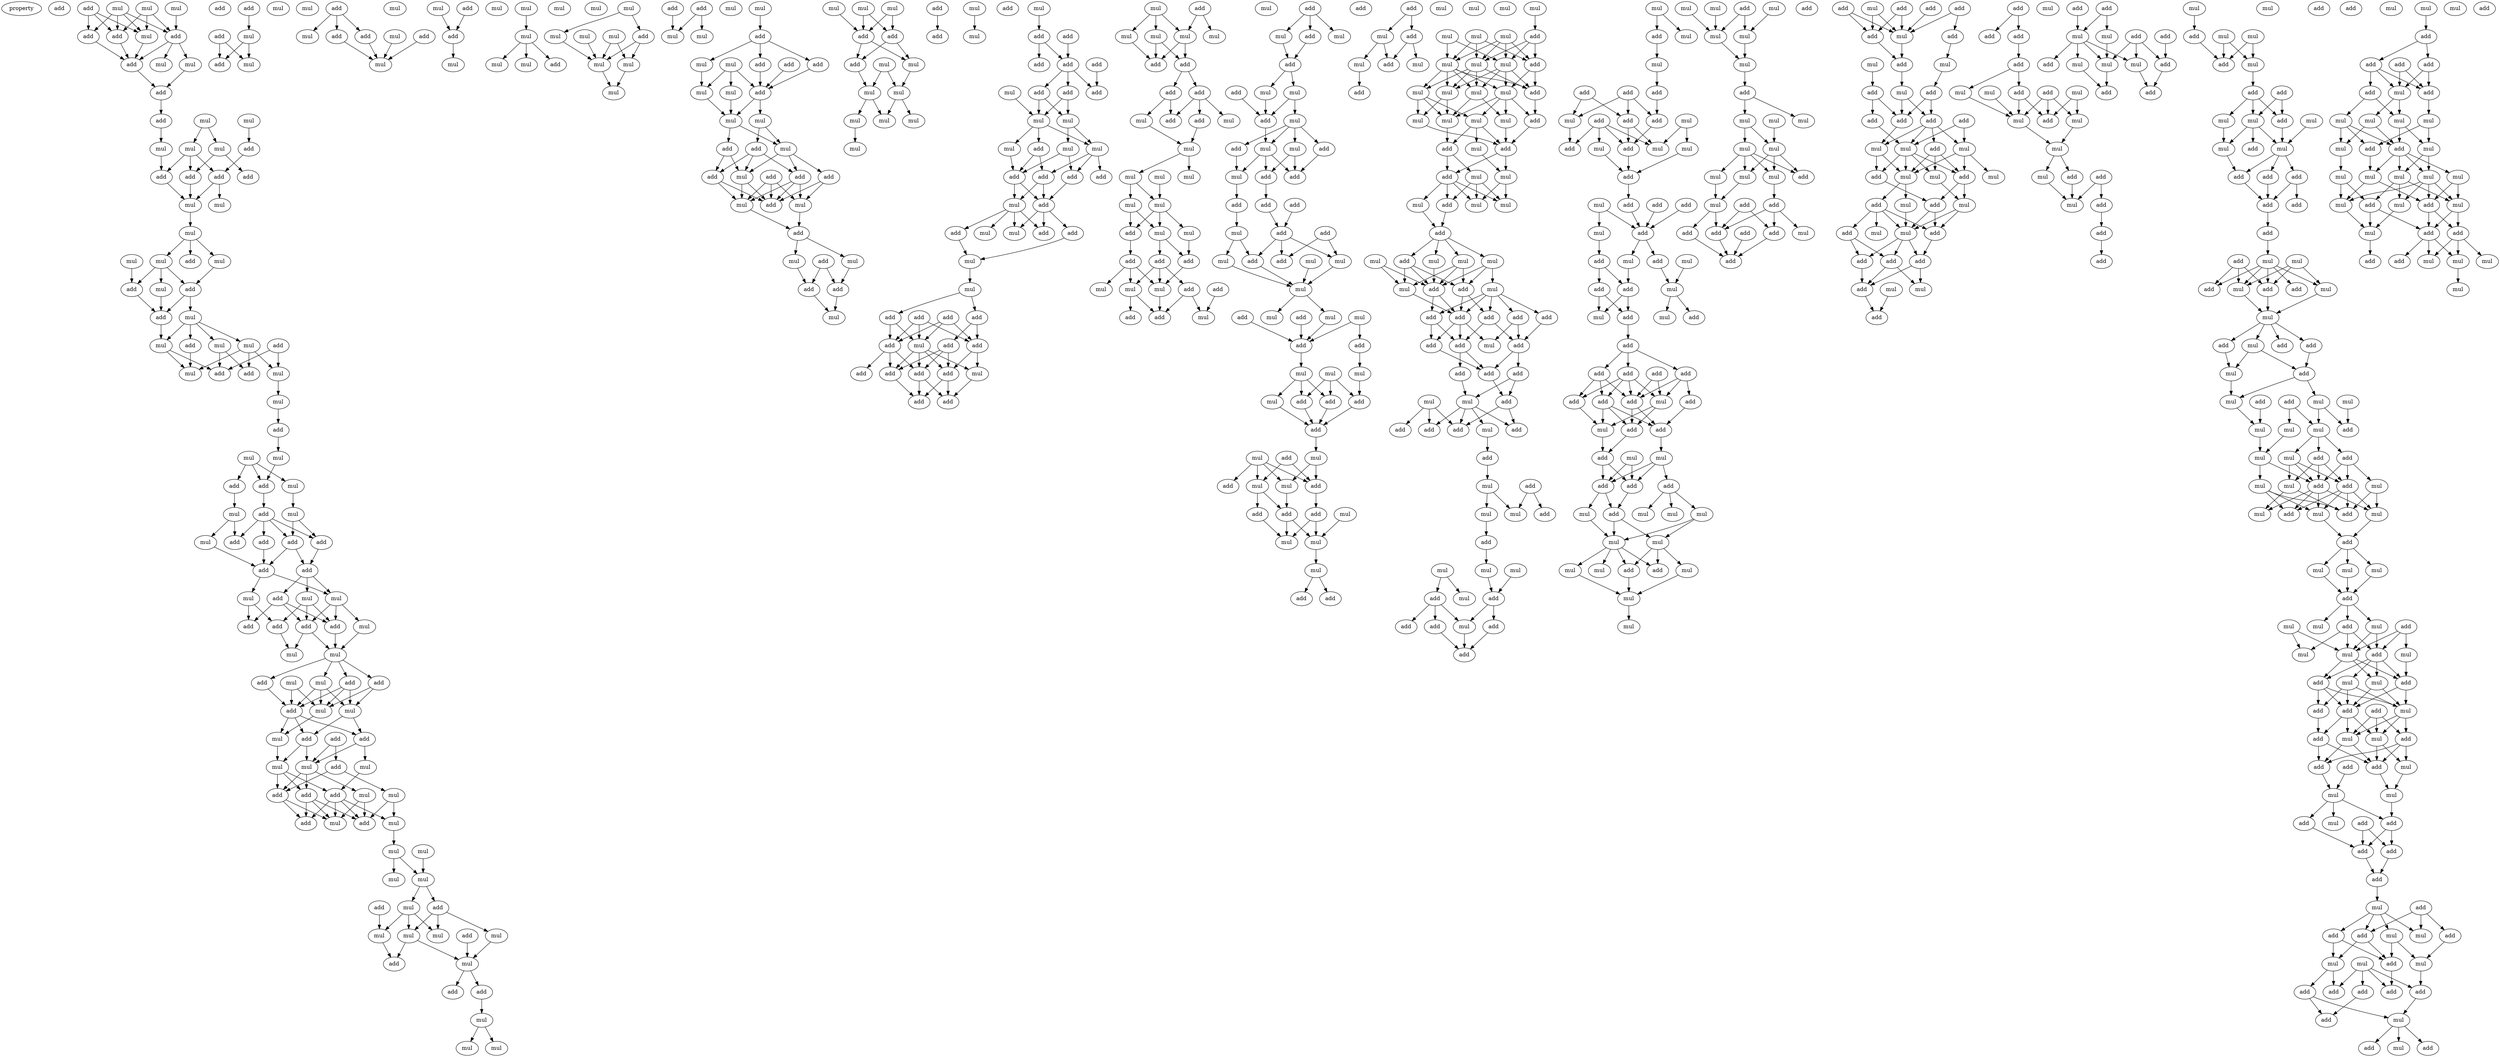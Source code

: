 digraph {
    node [fontcolor=black]
    property [mul=2,lf=1.7]
    0 [ label = add ];
    1 [ label = mul ];
    2 [ label = mul ];
    3 [ label = mul ];
    4 [ label = add ];
    5 [ label = add ];
    6 [ label = add ];
    7 [ label = add ];
    8 [ label = mul ];
    9 [ label = mul ];
    10 [ label = add ];
    11 [ label = mul ];
    12 [ label = add ];
    13 [ label = mul ];
    14 [ label = add ];
    15 [ label = mul ];
    16 [ label = add ];
    17 [ label = mul ];
    18 [ label = add ];
    19 [ label = mul ];
    20 [ label = mul ];
    21 [ label = add ];
    22 [ label = add ];
    23 [ label = add ];
    24 [ label = add ];
    25 [ label = mul ];
    26 [ label = mul ];
    27 [ label = mul ];
    28 [ label = add ];
    29 [ label = mul ];
    30 [ label = mul ];
    31 [ label = mul ];
    32 [ label = add ];
    33 [ label = add ];
    34 [ label = mul ];
    35 [ label = add ];
    36 [ label = mul ];
    37 [ label = mul ];
    38 [ label = mul ];
    39 [ label = add ];
    40 [ label = mul ];
    41 [ label = add ];
    42 [ label = add ];
    43 [ label = add ];
    44 [ label = mul ];
    45 [ label = mul ];
    46 [ label = mul ];
    47 [ label = add ];
    48 [ label = mul ];
    49 [ label = mul ];
    50 [ label = add ];
    51 [ label = mul ];
    52 [ label = add ];
    53 [ label = mul ];
    54 [ label = add ];
    55 [ label = mul ];
    56 [ label = add ];
    57 [ label = add ];
    58 [ label = add ];
    59 [ label = add ];
    60 [ label = mul ];
    61 [ label = add ];
    62 [ label = add ];
    63 [ label = mul ];
    64 [ label = mul ];
    65 [ label = mul ];
    66 [ label = add ];
    67 [ label = add ];
    68 [ label = mul ];
    69 [ label = add ];
    70 [ label = add ];
    71 [ label = add ];
    72 [ label = mul ];
    73 [ label = mul ];
    74 [ label = mul ];
    75 [ label = add ];
    76 [ label = add ];
    77 [ label = mul ];
    78 [ label = add ];
    79 [ label = mul ];
    80 [ label = mul ];
    81 [ label = add ];
    82 [ label = add ];
    83 [ label = add ];
    84 [ label = add ];
    85 [ label = mul ];
    86 [ label = mul ];
    87 [ label = mul ];
    88 [ label = add ];
    89 [ label = mul ];
    90 [ label = mul ];
    91 [ label = add ];
    92 [ label = mul ];
    93 [ label = add ];
    94 [ label = add ];
    95 [ label = add ];
    96 [ label = mul ];
    97 [ label = mul ];
    98 [ label = add ];
    99 [ label = mul ];
    100 [ label = mul ];
    101 [ label = mul ];
    102 [ label = mul ];
    103 [ label = add ];
    104 [ label = add ];
    105 [ label = mul ];
    106 [ label = mul ];
    107 [ label = mul ];
    108 [ label = mul ];
    109 [ label = add ];
    110 [ label = mul ];
    111 [ label = add ];
    112 [ label = mul ];
    113 [ label = add ];
    114 [ label = add ];
    115 [ label = mul ];
    116 [ label = add ];
    117 [ label = mul ];
    118 [ label = mul ];
    119 [ label = mul ];
    120 [ label = mul ];
    121 [ label = add ];
    122 [ label = mul ];
    123 [ label = add ];
    124 [ label = mul ];
    125 [ label = add ];
    126 [ label = mul ];
    127 [ label = mul ];
    128 [ label = add ];
    129 [ label = add ];
    130 [ label = add ];
    131 [ label = mul ];
    132 [ label = mul ];
    133 [ label = mul ];
    134 [ label = add ];
    135 [ label = mul ];
    136 [ label = add ];
    137 [ label = mul ];
    138 [ label = mul ];
    139 [ label = mul ];
    140 [ label = mul ];
    141 [ label = mul ];
    142 [ label = add ];
    143 [ label = mul ];
    144 [ label = mul ];
    145 [ label = mul ];
    146 [ label = mul ];
    147 [ label = mul ];
    148 [ label = mul ];
    149 [ label = add ];
    150 [ label = mul ];
    151 [ label = mul ];
    152 [ label = add ];
    153 [ label = mul ];
    154 [ label = add ];
    155 [ label = mul ];
    156 [ label = mul ];
    157 [ label = mul ];
    158 [ label = mul ];
    159 [ label = add ];
    160 [ label = add ];
    161 [ label = mul ];
    162 [ label = add ];
    163 [ label = mul ];
    164 [ label = add ];
    165 [ label = mul ];
    166 [ label = add ];
    167 [ label = mul ];
    168 [ label = mul ];
    169 [ label = mul ];
    170 [ label = add ];
    171 [ label = add ];
    172 [ label = mul ];
    173 [ label = add ];
    174 [ label = add ];
    175 [ label = add ];
    176 [ label = mul ];
    177 [ label = add ];
    178 [ label = add ];
    179 [ label = mul ];
    180 [ label = mul ];
    181 [ label = add ];
    182 [ label = mul ];
    183 [ label = mul ];
    184 [ label = add ];
    185 [ label = add ];
    186 [ label = add ];
    187 [ label = mul ];
    188 [ label = mul ];
    189 [ label = mul ];
    190 [ label = mul ];
    191 [ label = add ];
    192 [ label = add ];
    193 [ label = mul ];
    194 [ label = add ];
    195 [ label = mul ];
    196 [ label = mul ];
    197 [ label = mul ];
    198 [ label = mul ];
    199 [ label = mul ];
    200 [ label = mul ];
    201 [ label = add ];
    202 [ label = mul ];
    203 [ label = add ];
    204 [ label = mul ];
    205 [ label = add ];
    206 [ label = mul ];
    207 [ label = mul ];
    208 [ label = add ];
    209 [ label = add ];
    210 [ label = add ];
    211 [ label = add ];
    212 [ label = add ];
    213 [ label = mul ];
    214 [ label = add ];
    215 [ label = add ];
    216 [ label = add ];
    217 [ label = mul ];
    218 [ label = mul ];
    219 [ label = add ];
    220 [ label = mul ];
    221 [ label = mul ];
    222 [ label = mul ];
    223 [ label = add ];
    224 [ label = add ];
    225 [ label = add ];
    226 [ label = add ];
    227 [ label = mul ];
    228 [ label = add ];
    229 [ label = add ];
    230 [ label = mul ];
    231 [ label = mul ];
    232 [ label = add ];
    233 [ label = add ];
    234 [ label = mul ];
    235 [ label = mul ];
    236 [ label = add ];
    237 [ label = add ];
    238 [ label = add ];
    239 [ label = add ];
    240 [ label = add ];
    241 [ label = add ];
    242 [ label = mul ];
    243 [ label = add ];
    244 [ label = add ];
    245 [ label = add ];
    246 [ label = add ];
    247 [ label = add ];
    248 [ label = mul ];
    249 [ label = add ];
    250 [ label = add ];
    251 [ label = mul ];
    252 [ label = add ];
    253 [ label = mul ];
    254 [ label = mul ];
    255 [ label = mul ];
    256 [ label = mul ];
    257 [ label = add ];
    258 [ label = add ];
    259 [ label = add ];
    260 [ label = add ];
    261 [ label = mul ];
    262 [ label = add ];
    263 [ label = add ];
    264 [ label = mul ];
    265 [ label = mul ];
    266 [ label = mul ];
    267 [ label = mul ];
    268 [ label = mul ];
    269 [ label = mul ];
    270 [ label = mul ];
    271 [ label = mul ];
    272 [ label = mul ];
    273 [ label = add ];
    274 [ label = mul ];
    275 [ label = add ];
    276 [ label = add ];
    277 [ label = add ];
    278 [ label = mul ];
    279 [ label = add ];
    280 [ label = mul ];
    281 [ label = mul ];
    282 [ label = add ];
    283 [ label = add ];
    284 [ label = mul ];
    285 [ label = add ];
    286 [ label = add ];
    287 [ label = mul ];
    288 [ label = mul ];
    289 [ label = add ];
    290 [ label = add ];
    291 [ label = mul ];
    292 [ label = add ];
    293 [ label = mul ];
    294 [ label = mul ];
    295 [ label = add ];
    296 [ label = add ];
    297 [ label = mul ];
    298 [ label = mul ];
    299 [ label = add ];
    300 [ label = add ];
    301 [ label = add ];
    302 [ label = mul ];
    303 [ label = add ];
    304 [ label = add ];
    305 [ label = add ];
    306 [ label = mul ];
    307 [ label = add ];
    308 [ label = add ];
    309 [ label = mul ];
    310 [ label = mul ];
    311 [ label = add ];
    312 [ label = mul ];
    313 [ label = add ];
    314 [ label = mul ];
    315 [ label = add ];
    316 [ label = mul ];
    317 [ label = mul ];
    318 [ label = mul ];
    319 [ label = add ];
    320 [ label = add ];
    321 [ label = add ];
    322 [ label = mul ];
    323 [ label = add ];
    324 [ label = mul ];
    325 [ label = mul ];
    326 [ label = mul ];
    327 [ label = add ];
    328 [ label = add ];
    329 [ label = add ];
    330 [ label = add ];
    331 [ label = mul ];
    332 [ label = mul ];
    333 [ label = add ];
    334 [ label = mul ];
    335 [ label = add ];
    336 [ label = add ];
    337 [ label = mul ];
    338 [ label = add ];
    339 [ label = add ];
    340 [ label = add ];
    341 [ label = mul ];
    342 [ label = mul ];
    343 [ label = mul ];
    344 [ label = mul ];
    345 [ label = add ];
    346 [ label = add ];
    347 [ label = add ];
    348 [ label = mul ];
    349 [ label = add ];
    350 [ label = mul ];
    351 [ label = mul ];
    352 [ label = add ];
    353 [ label = mul ];
    354 [ label = mul ];
    355 [ label = mul ];
    356 [ label = add ];
    357 [ label = mul ];
    358 [ label = mul ];
    359 [ label = add ];
    360 [ label = mul ];
    361 [ label = mul ];
    362 [ label = mul ];
    363 [ label = mul ];
    364 [ label = mul ];
    365 [ label = add ];
    366 [ label = add ];
    367 [ label = mul ];
    368 [ label = mul ];
    369 [ label = mul ];
    370 [ label = mul ];
    371 [ label = mul ];
    372 [ label = mul ];
    373 [ label = add ];
    374 [ label = mul ];
    375 [ label = mul ];
    376 [ label = add ];
    377 [ label = add ];
    378 [ label = mul ];
    379 [ label = add ];
    380 [ label = mul ];
    381 [ label = mul ];
    382 [ label = add ];
    383 [ label = mul ];
    384 [ label = mul ];
    385 [ label = mul ];
    386 [ label = add ];
    387 [ label = mul ];
    388 [ label = mul ];
    389 [ label = mul ];
    390 [ label = mul ];
    391 [ label = add ];
    392 [ label = mul ];
    393 [ label = add ];
    394 [ label = mul ];
    395 [ label = add ];
    396 [ label = add ];
    397 [ label = add ];
    398 [ label = add ];
    399 [ label = add ];
    400 [ label = add ];
    401 [ label = mul ];
    402 [ label = add ];
    403 [ label = add ];
    404 [ label = add ];
    405 [ label = add ];
    406 [ label = add ];
    407 [ label = add ];
    408 [ label = mul ];
    409 [ label = add ];
    410 [ label = mul ];
    411 [ label = add ];
    412 [ label = mul ];
    413 [ label = add ];
    414 [ label = add ];
    415 [ label = add ];
    416 [ label = add ];
    417 [ label = add ];
    418 [ label = mul ];
    419 [ label = add ];
    420 [ label = mul ];
    421 [ label = mul ];
    422 [ label = add ];
    423 [ label = mul ];
    424 [ label = mul ];
    425 [ label = mul ];
    426 [ label = add ];
    427 [ label = mul ];
    428 [ label = add ];
    429 [ label = add ];
    430 [ label = mul ];
    431 [ label = add ];
    432 [ label = add ];
    433 [ label = add ];
    434 [ label = mul ];
    435 [ label = add ];
    436 [ label = mul ];
    437 [ label = mul ];
    438 [ label = add ];
    439 [ label = add ];
    440 [ label = add ];
    441 [ label = add ];
    442 [ label = add ];
    443 [ label = add ];
    444 [ label = mul ];
    445 [ label = mul ];
    446 [ label = add ];
    447 [ label = mul ];
    448 [ label = mul ];
    449 [ label = add ];
    450 [ label = mul ];
    451 [ label = add ];
    452 [ label = add ];
    453 [ label = add ];
    454 [ label = mul ];
    455 [ label = add ];
    456 [ label = add ];
    457 [ label = mul ];
    458 [ label = add ];
    459 [ label = mul ];
    460 [ label = add ];
    461 [ label = mul ];
    462 [ label = add ];
    463 [ label = add ];
    464 [ label = mul ];
    465 [ label = mul ];
    466 [ label = add ];
    467 [ label = mul ];
    468 [ label = add ];
    469 [ label = add ];
    470 [ label = add ];
    471 [ label = add ];
    472 [ label = add ];
    473 [ label = add ];
    474 [ label = mul ];
    475 [ label = add ];
    476 [ label = add ];
    477 [ label = add ];
    478 [ label = add ];
    479 [ label = mul ];
    480 [ label = add ];
    481 [ label = add ];
    482 [ label = mul ];
    483 [ label = mul ];
    484 [ label = add ];
    485 [ label = add ];
    486 [ label = add ];
    487 [ label = add ];
    488 [ label = mul ];
    489 [ label = add ];
    490 [ label = mul ];
    491 [ label = mul ];
    492 [ label = mul ];
    493 [ label = mul ];
    494 [ label = mul ];
    495 [ label = add ];
    496 [ label = mul ];
    497 [ label = add ];
    498 [ label = mul ];
    499 [ label = mul ];
    500 [ label = mul ];
    501 [ label = mul ];
    502 [ label = mul ];
    503 [ label = add ];
    504 [ label = mul ];
    505 [ label = mul ];
    506 [ label = mul ];
    507 [ label = mul ];
    508 [ label = add ];
    509 [ label = mul ];
    510 [ label = add ];
    511 [ label = mul ];
    512 [ label = mul ];
    513 [ label = mul ];
    514 [ label = mul ];
    515 [ label = mul ];
    516 [ label = add ];
    517 [ label = mul ];
    518 [ label = mul ];
    519 [ label = mul ];
    520 [ label = add ];
    521 [ label = add ];
    522 [ label = mul ];
    523 [ label = mul ];
    524 [ label = add ];
    525 [ label = add ];
    526 [ label = add ];
    527 [ label = add ];
    528 [ label = add ];
    529 [ label = mul ];
    530 [ label = add ];
    531 [ label = add ];
    532 [ label = add ];
    533 [ label = add ];
    534 [ label = add ];
    535 [ label = mul ];
    536 [ label = add ];
    537 [ label = mul ];
    538 [ label = mul ];
    539 [ label = add ];
    540 [ label = mul ];
    541 [ label = add ];
    542 [ label = add ];
    543 [ label = add ];
    544 [ label = add ];
    545 [ label = add ];
    546 [ label = add ];
    547 [ label = mul ];
    548 [ label = add ];
    549 [ label = mul ];
    550 [ label = mul ];
    551 [ label = mul ];
    552 [ label = mul ];
    553 [ label = add ];
    554 [ label = add ];
    555 [ label = mul ];
    556 [ label = add ];
    557 [ label = mul ];
    558 [ label = add ];
    559 [ label = mul ];
    560 [ label = add ];
    561 [ label = mul ];
    562 [ label = add ];
    563 [ label = mul ];
    564 [ label = add ];
    565 [ label = add ];
    566 [ label = add ];
    567 [ label = mul ];
    568 [ label = mul ];
    569 [ label = add ];
    570 [ label = add ];
    571 [ label = add ];
    572 [ label = add ];
    573 [ label = add ];
    574 [ label = mul ];
    575 [ label = add ];
    576 [ label = add ];
    577 [ label = mul ];
    578 [ label = add ];
    579 [ label = mul ];
    580 [ label = mul ];
    581 [ label = add ];
    582 [ label = mul ];
    583 [ label = mul ];
    584 [ label = mul ];
    585 [ label = mul ];
    586 [ label = add ];
    587 [ label = add ];
    588 [ label = add ];
    589 [ label = mul ];
    590 [ label = add ];
    591 [ label = add ];
    592 [ label = add ];
    593 [ label = add ];
    594 [ label = mul ];
    595 [ label = mul ];
    596 [ label = add ];
    597 [ label = add ];
    598 [ label = add ];
    599 [ label = mul ];
    600 [ label = add ];
    601 [ label = mul ];
    602 [ label = mul ];
    603 [ label = add ];
    604 [ label = add ];
    605 [ label = mul ];
    606 [ label = mul ];
    607 [ label = add ];
    608 [ label = mul ];
    609 [ label = add ];
    610 [ label = mul ];
    611 [ label = mul ];
    612 [ label = add ];
    613 [ label = add ];
    614 [ label = mul ];
    615 [ label = mul ];
    616 [ label = add ];
    617 [ label = mul ];
    618 [ label = mul ];
    619 [ label = add ];
    620 [ label = mul ];
    621 [ label = add ];
    622 [ label = add ];
    623 [ label = add ];
    624 [ label = add ];
    625 [ label = add ];
    626 [ label = add ];
    627 [ label = mul ];
    628 [ label = mul ];
    629 [ label = add ];
    630 [ label = add ];
    631 [ label = add ];
    632 [ label = mul ];
    633 [ label = mul ];
    634 [ label = add ];
    635 [ label = mul ];
    636 [ label = add ];
    637 [ label = add ];
    638 [ label = add ];
    639 [ label = add ];
    640 [ label = mul ];
    641 [ label = add ];
    642 [ label = mul ];
    643 [ label = add ];
    644 [ label = mul ];
    645 [ label = mul ];
    646 [ label = add ];
    647 [ label = mul ];
    648 [ label = mul ];
    649 [ label = mul ];
    650 [ label = add ];
    651 [ label = mul ];
    652 [ label = add ];
    653 [ label = mul ];
    654 [ label = mul ];
    655 [ label = add ];
    656 [ label = add ];
    657 [ label = mul ];
    658 [ label = mul ];
    659 [ label = mul ];
    660 [ label = add ];
    661 [ label = add ];
    662 [ label = add ];
    663 [ label = mul ];
    664 [ label = mul ];
    665 [ label = mul ];
    666 [ label = add ];
    667 [ label = mul ];
    668 [ label = add ];
    669 [ label = mul ];
    670 [ label = mul ];
    671 [ label = add ];
    672 [ label = mul ];
    673 [ label = mul ];
    674 [ label = add ];
    675 [ label = add ];
    676 [ label = mul ];
    677 [ label = add ];
    678 [ label = mul ];
    679 [ label = mul ];
    680 [ label = mul ];
    681 [ label = mul ];
    682 [ label = add ];
    683 [ label = mul ];
    684 [ label = add ];
    685 [ label = add ];
    686 [ label = add ];
    687 [ label = mul ];
    688 [ label = add ];
    689 [ label = add ];
    690 [ label = mul ];
    691 [ label = mul ];
    692 [ label = add ];
    693 [ label = add ];
    694 [ label = add ];
    695 [ label = add ];
    696 [ label = mul ];
    697 [ label = mul ];
    698 [ label = mul ];
    699 [ label = add ];
    700 [ label = mul ];
    701 [ label = add ];
    702 [ label = mul ];
    703 [ label = add ];
    704 [ label = add ];
    705 [ label = add ];
    706 [ label = add ];
    707 [ label = mul ];
    708 [ label = add ];
    709 [ label = mul ];
    710 [ label = mul ];
    711 [ label = add ];
    712 [ label = add ];
    713 [ label = add ];
    714 [ label = add ];
    715 [ label = mul ];
    716 [ label = mul ];
    717 [ label = mul ];
    718 [ label = add ];
    719 [ label = add ];
    720 [ label = add ];
    721 [ label = add ];
    722 [ label = add ];
    723 [ label = mul ];
    724 [ label = add ];
    725 [ label = add ];
    726 [ label = mul ];
    727 [ label = mul ];
    728 [ label = add ];
    729 [ label = mul ];
    730 [ label = add ];
    731 [ label = add ];
    732 [ label = add ];
    733 [ label = add ];
    734 [ label = mul ];
    735 [ label = add ];
    736 [ label = add ];
    737 [ label = mul ];
    738 [ label = mul ];
    739 [ label = mul ];
    740 [ label = mul ];
    741 [ label = add ];
    742 [ label = mul ];
    743 [ label = mul ];
    744 [ label = add ];
    745 [ label = mul ];
    746 [ label = mul ];
    747 [ label = mul ];
    748 [ label = mul ];
    749 [ label = mul ];
    750 [ label = mul ];
    751 [ label = mul ];
    752 [ label = mul ];
    753 [ label = add ];
    754 [ label = add ];
    755 [ label = mul ];
    756 [ label = add ];
    757 [ label = add ];
    758 [ label = mul ];
    759 [ label = add ];
    760 [ label = add ];
    761 [ label = mul ];
    762 [ label = mul ];
    763 [ label = add ];
    764 [ label = mul ];
    1 -> 5 [ name = 0 ];
    1 -> 6 [ name = 1 ];
    1 -> 7 [ name = 2 ];
    1 -> 8 [ name = 3 ];
    2 -> 7 [ name = 4 ];
    3 -> 5 [ name = 5 ];
    3 -> 7 [ name = 6 ];
    3 -> 8 [ name = 7 ];
    4 -> 5 [ name = 8 ];
    4 -> 6 [ name = 9 ];
    4 -> 8 [ name = 10 ];
    5 -> 10 [ name = 11 ];
    6 -> 10 [ name = 12 ];
    7 -> 9 [ name = 13 ];
    7 -> 10 [ name = 14 ];
    7 -> 11 [ name = 15 ];
    8 -> 10 [ name = 16 ];
    9 -> 12 [ name = 17 ];
    10 -> 12 [ name = 18 ];
    12 -> 14 [ name = 19 ];
    13 -> 17 [ name = 20 ];
    13 -> 20 [ name = 21 ];
    14 -> 19 [ name = 22 ];
    15 -> 18 [ name = 23 ];
    17 -> 22 [ name = 24 ];
    17 -> 23 [ name = 25 ];
    18 -> 24 [ name = 26 ];
    19 -> 21 [ name = 27 ];
    20 -> 21 [ name = 28 ];
    20 -> 22 [ name = 29 ];
    20 -> 24 [ name = 30 ];
    21 -> 26 [ name = 31 ];
    22 -> 26 [ name = 32 ];
    24 -> 25 [ name = 33 ];
    24 -> 26 [ name = 34 ];
    26 -> 27 [ name = 35 ];
    27 -> 28 [ name = 36 ];
    27 -> 30 [ name = 37 ];
    27 -> 31 [ name = 38 ];
    29 -> 32 [ name = 39 ];
    30 -> 32 [ name = 40 ];
    30 -> 33 [ name = 41 ];
    30 -> 34 [ name = 42 ];
    31 -> 33 [ name = 43 ];
    32 -> 35 [ name = 44 ];
    33 -> 35 [ name = 45 ];
    33 -> 36 [ name = 46 ];
    34 -> 35 [ name = 47 ];
    35 -> 37 [ name = 48 ];
    36 -> 37 [ name = 49 ];
    36 -> 38 [ name = 50 ];
    36 -> 39 [ name = 51 ];
    36 -> 40 [ name = 52 ];
    37 -> 43 [ name = 53 ];
    37 -> 44 [ name = 54 ];
    38 -> 42 [ name = 55 ];
    38 -> 44 [ name = 56 ];
    38 -> 45 [ name = 57 ];
    39 -> 44 [ name = 58 ];
    40 -> 42 [ name = 59 ];
    40 -> 43 [ name = 60 ];
    41 -> 43 [ name = 61 ];
    41 -> 45 [ name = 62 ];
    45 -> 46 [ name = 63 ];
    46 -> 47 [ name = 64 ];
    47 -> 49 [ name = 65 ];
    48 -> 50 [ name = 66 ];
    48 -> 51 [ name = 67 ];
    48 -> 52 [ name = 68 ];
    49 -> 52 [ name = 69 ];
    50 -> 55 [ name = 70 ];
    51 -> 53 [ name = 71 ];
    52 -> 54 [ name = 72 ];
    53 -> 56 [ name = 73 ];
    53 -> 59 [ name = 74 ];
    54 -> 56 [ name = 75 ];
    54 -> 57 [ name = 76 ];
    54 -> 58 [ name = 77 ];
    54 -> 59 [ name = 78 ];
    55 -> 57 [ name = 79 ];
    55 -> 60 [ name = 80 ];
    56 -> 61 [ name = 81 ];
    58 -> 62 [ name = 82 ];
    59 -> 61 [ name = 83 ];
    59 -> 62 [ name = 84 ];
    60 -> 62 [ name = 85 ];
    61 -> 63 [ name = 86 ];
    61 -> 65 [ name = 87 ];
    61 -> 66 [ name = 88 ];
    62 -> 64 [ name = 89 ];
    62 -> 65 [ name = 90 ];
    63 -> 69 [ name = 91 ];
    63 -> 70 [ name = 92 ];
    63 -> 71 [ name = 93 ];
    64 -> 67 [ name = 94 ];
    64 -> 69 [ name = 95 ];
    65 -> 68 [ name = 96 ];
    65 -> 70 [ name = 97 ];
    65 -> 71 [ name = 98 ];
    66 -> 67 [ name = 99 ];
    66 -> 70 [ name = 100 ];
    66 -> 71 [ name = 101 ];
    68 -> 73 [ name = 102 ];
    69 -> 72 [ name = 103 ];
    70 -> 72 [ name = 104 ];
    70 -> 73 [ name = 105 ];
    71 -> 73 [ name = 106 ];
    73 -> 75 [ name = 107 ];
    73 -> 76 [ name = 108 ];
    73 -> 77 [ name = 109 ];
    73 -> 78 [ name = 110 ];
    74 -> 79 [ name = 111 ];
    74 -> 81 [ name = 112 ];
    75 -> 79 [ name = 113 ];
    75 -> 80 [ name = 114 ];
    76 -> 79 [ name = 115 ];
    76 -> 80 [ name = 116 ];
    76 -> 81 [ name = 117 ];
    77 -> 79 [ name = 118 ];
    77 -> 80 [ name = 119 ];
    77 -> 81 [ name = 120 ];
    78 -> 81 [ name = 121 ];
    79 -> 85 [ name = 122 ];
    80 -> 82 [ name = 123 ];
    80 -> 83 [ name = 124 ];
    81 -> 82 [ name = 125 ];
    81 -> 83 [ name = 126 ];
    81 -> 85 [ name = 127 ];
    82 -> 86 [ name = 128 ];
    82 -> 87 [ name = 129 ];
    83 -> 86 [ name = 130 ];
    83 -> 89 [ name = 131 ];
    84 -> 86 [ name = 132 ];
    84 -> 88 [ name = 133 ];
    85 -> 87 [ name = 134 ];
    86 -> 90 [ name = 135 ];
    86 -> 93 [ name = 136 ];
    86 -> 94 [ name = 137 ];
    87 -> 91 [ name = 138 ];
    87 -> 93 [ name = 139 ];
    87 -> 94 [ name = 140 ];
    88 -> 92 [ name = 141 ];
    88 -> 93 [ name = 142 ];
    89 -> 91 [ name = 143 ];
    90 -> 96 [ name = 144 ];
    90 -> 98 [ name = 145 ];
    91 -> 95 [ name = 146 ];
    91 -> 96 [ name = 147 ];
    91 -> 97 [ name = 148 ];
    91 -> 98 [ name = 149 ];
    92 -> 97 [ name = 150 ];
    92 -> 98 [ name = 151 ];
    93 -> 95 [ name = 152 ];
    93 -> 96 [ name = 153 ];
    94 -> 95 [ name = 154 ];
    94 -> 96 [ name = 155 ];
    94 -> 98 [ name = 156 ];
    97 -> 100 [ name = 157 ];
    99 -> 102 [ name = 158 ];
    100 -> 101 [ name = 159 ];
    100 -> 102 [ name = 160 ];
    102 -> 104 [ name = 161 ];
    102 -> 105 [ name = 162 ];
    103 -> 110 [ name = 163 ];
    104 -> 106 [ name = 164 ];
    104 -> 107 [ name = 165 ];
    104 -> 108 [ name = 166 ];
    105 -> 106 [ name = 167 ];
    105 -> 107 [ name = 168 ];
    105 -> 110 [ name = 169 ];
    106 -> 111 [ name = 170 ];
    106 -> 112 [ name = 171 ];
    108 -> 112 [ name = 172 ];
    109 -> 112 [ name = 173 ];
    110 -> 111 [ name = 174 ];
    112 -> 113 [ name = 175 ];
    112 -> 114 [ name = 176 ];
    114 -> 115 [ name = 177 ];
    115 -> 117 [ name = 178 ];
    115 -> 120 [ name = 179 ];
    116 -> 122 [ name = 180 ];
    121 -> 123 [ name = 181 ];
    121 -> 124 [ name = 182 ];
    122 -> 123 [ name = 183 ];
    122 -> 124 [ name = 184 ];
    125 -> 126 [ name = 185 ];
    125 -> 129 [ name = 186 ];
    125 -> 130 [ name = 187 ];
    127 -> 131 [ name = 188 ];
    128 -> 131 [ name = 189 ];
    129 -> 131 [ name = 190 ];
    130 -> 131 [ name = 191 ];
    133 -> 136 [ name = 192 ];
    134 -> 136 [ name = 193 ];
    136 -> 137 [ name = 194 ];
    138 -> 139 [ name = 195 ];
    139 -> 140 [ name = 196 ];
    139 -> 141 [ name = 197 ];
    139 -> 142 [ name = 198 ];
    145 -> 147 [ name = 199 ];
    145 -> 149 [ name = 200 ];
    146 -> 150 [ name = 201 ];
    146 -> 151 [ name = 202 ];
    147 -> 150 [ name = 203 ];
    148 -> 150 [ name = 204 ];
    149 -> 150 [ name = 205 ];
    149 -> 151 [ name = 206 ];
    150 -> 153 [ name = 207 ];
    151 -> 153 [ name = 208 ];
    152 -> 155 [ name = 209 ];
    152 -> 156 [ name = 210 ];
    154 -> 155 [ name = 211 ];
    158 -> 159 [ name = 212 ];
    159 -> 160 [ name = 213 ];
    159 -> 161 [ name = 214 ];
    159 -> 164 [ name = 215 ];
    160 -> 166 [ name = 216 ];
    161 -> 165 [ name = 217 ];
    162 -> 166 [ name = 218 ];
    163 -> 165 [ name = 219 ];
    163 -> 166 [ name = 220 ];
    163 -> 167 [ name = 221 ];
    164 -> 166 [ name = 222 ];
    165 -> 168 [ name = 223 ];
    166 -> 168 [ name = 224 ];
    166 -> 169 [ name = 225 ];
    167 -> 168 [ name = 226 ];
    168 -> 170 [ name = 227 ];
    168 -> 172 [ name = 228 ];
    169 -> 171 [ name = 229 ];
    169 -> 172 [ name = 230 ];
    170 -> 173 [ name = 231 ];
    170 -> 176 [ name = 232 ];
    171 -> 173 [ name = 233 ];
    171 -> 176 [ name = 234 ];
    171 -> 177 [ name = 235 ];
    172 -> 175 [ name = 236 ];
    172 -> 176 [ name = 237 ];
    172 -> 177 [ name = 238 ];
    173 -> 178 [ name = 239 ];
    173 -> 180 [ name = 240 ];
    174 -> 178 [ name = 241 ];
    174 -> 179 [ name = 242 ];
    174 -> 180 [ name = 243 ];
    175 -> 178 [ name = 244 ];
    175 -> 179 [ name = 245 ];
    176 -> 178 [ name = 246 ];
    176 -> 180 [ name = 247 ];
    177 -> 178 [ name = 248 ];
    177 -> 179 [ name = 249 ];
    177 -> 180 [ name = 250 ];
    179 -> 181 [ name = 251 ];
    180 -> 181 [ name = 252 ];
    181 -> 182 [ name = 253 ];
    181 -> 183 [ name = 254 ];
    182 -> 185 [ name = 255 ];
    183 -> 186 [ name = 256 ];
    184 -> 185 [ name = 257 ];
    184 -> 186 [ name = 258 ];
    185 -> 188 [ name = 259 ];
    186 -> 188 [ name = 260 ];
    187 -> 191 [ name = 261 ];
    187 -> 192 [ name = 262 ];
    189 -> 191 [ name = 263 ];
    189 -> 192 [ name = 264 ];
    190 -> 191 [ name = 265 ];
    191 -> 193 [ name = 266 ];
    191 -> 194 [ name = 267 ];
    192 -> 193 [ name = 268 ];
    192 -> 194 [ name = 269 ];
    193 -> 196 [ name = 270 ];
    194 -> 197 [ name = 271 ];
    195 -> 196 [ name = 272 ];
    195 -> 197 [ name = 273 ];
    196 -> 198 [ name = 274 ];
    196 -> 200 [ name = 275 ];
    197 -> 198 [ name = 276 ];
    197 -> 199 [ name = 277 ];
    199 -> 202 [ name = 278 ];
    201 -> 203 [ name = 279 ];
    204 -> 207 [ name = 280 ];
    206 -> 209 [ name = 281 ];
    208 -> 212 [ name = 282 ];
    209 -> 210 [ name = 283 ];
    209 -> 212 [ name = 284 ];
    211 -> 216 [ name = 285 ];
    212 -> 214 [ name = 286 ];
    212 -> 215 [ name = 287 ];
    212 -> 216 [ name = 288 ];
    213 -> 218 [ name = 289 ];
    214 -> 217 [ name = 290 ];
    214 -> 218 [ name = 291 ];
    215 -> 217 [ name = 292 ];
    215 -> 218 [ name = 293 ];
    217 -> 220 [ name = 294 ];
    217 -> 221 [ name = 295 ];
    218 -> 219 [ name = 296 ];
    218 -> 221 [ name = 297 ];
    218 -> 222 [ name = 298 ];
    219 -> 223 [ name = 299 ];
    219 -> 225 [ name = 300 ];
    220 -> 225 [ name = 301 ];
    220 -> 226 [ name = 302 ];
    221 -> 223 [ name = 303 ];
    221 -> 224 [ name = 304 ];
    221 -> 226 [ name = 305 ];
    222 -> 225 [ name = 306 ];
    223 -> 227 [ name = 307 ];
    223 -> 228 [ name = 308 ];
    225 -> 227 [ name = 309 ];
    225 -> 228 [ name = 310 ];
    226 -> 228 [ name = 311 ];
    227 -> 229 [ name = 312 ];
    227 -> 230 [ name = 313 ];
    227 -> 231 [ name = 314 ];
    227 -> 232 [ name = 315 ];
    228 -> 231 [ name = 316 ];
    228 -> 232 [ name = 317 ];
    228 -> 233 [ name = 318 ];
    229 -> 234 [ name = 319 ];
    233 -> 234 [ name = 320 ];
    234 -> 235 [ name = 321 ];
    235 -> 236 [ name = 322 ];
    235 -> 237 [ name = 323 ];
    236 -> 241 [ name = 324 ];
    236 -> 242 [ name = 325 ];
    237 -> 240 [ name = 326 ];
    237 -> 243 [ name = 327 ];
    238 -> 241 [ name = 328 ];
    238 -> 242 [ name = 329 ];
    238 -> 243 [ name = 330 ];
    239 -> 241 [ name = 331 ];
    239 -> 242 [ name = 332 ];
    239 -> 243 [ name = 333 ];
    240 -> 245 [ name = 334 ];
    240 -> 246 [ name = 335 ];
    240 -> 247 [ name = 336 ];
    241 -> 244 [ name = 337 ];
    241 -> 245 [ name = 338 ];
    241 -> 247 [ name = 339 ];
    242 -> 245 [ name = 340 ];
    242 -> 246 [ name = 341 ];
    242 -> 247 [ name = 342 ];
    242 -> 248 [ name = 343 ];
    243 -> 246 [ name = 344 ];
    243 -> 248 [ name = 345 ];
    245 -> 249 [ name = 346 ];
    245 -> 250 [ name = 347 ];
    246 -> 249 [ name = 348 ];
    246 -> 250 [ name = 349 ];
    247 -> 250 [ name = 350 ];
    248 -> 249 [ name = 351 ];
    251 -> 253 [ name = 352 ];
    251 -> 255 [ name = 353 ];
    251 -> 256 [ name = 354 ];
    252 -> 253 [ name = 355 ];
    252 -> 254 [ name = 356 ];
    253 -> 257 [ name = 357 ];
    253 -> 258 [ name = 358 ];
    255 -> 257 [ name = 359 ];
    255 -> 258 [ name = 360 ];
    256 -> 257 [ name = 361 ];
    258 -> 259 [ name = 362 ];
    258 -> 260 [ name = 363 ];
    259 -> 262 [ name = 364 ];
    259 -> 263 [ name = 365 ];
    259 -> 264 [ name = 366 ];
    260 -> 261 [ name = 367 ];
    260 -> 263 [ name = 368 ];
    261 -> 265 [ name = 369 ];
    262 -> 265 [ name = 370 ];
    265 -> 267 [ name = 371 ];
    265 -> 268 [ name = 372 ];
    266 -> 270 [ name = 373 ];
    267 -> 269 [ name = 374 ];
    267 -> 270 [ name = 375 ];
    269 -> 273 [ name = 376 ];
    269 -> 274 [ name = 377 ];
    270 -> 272 [ name = 378 ];
    270 -> 273 [ name = 379 ];
    270 -> 274 [ name = 380 ];
    272 -> 277 [ name = 381 ];
    273 -> 276 [ name = 382 ];
    274 -> 275 [ name = 383 ];
    274 -> 277 [ name = 384 ];
    275 -> 280 [ name = 385 ];
    275 -> 281 [ name = 386 ];
    275 -> 282 [ name = 387 ];
    276 -> 278 [ name = 388 ];
    276 -> 280 [ name = 389 ];
    276 -> 281 [ name = 390 ];
    277 -> 281 [ name = 391 ];
    279 -> 284 [ name = 392 ];
    280 -> 283 [ name = 393 ];
    280 -> 285 [ name = 394 ];
    281 -> 283 [ name = 395 ];
    282 -> 283 [ name = 396 ];
    282 -> 284 [ name = 397 ];
    286 -> 287 [ name = 398 ];
    286 -> 288 [ name = 399 ];
    286 -> 289 [ name = 400 ];
    287 -> 290 [ name = 401 ];
    289 -> 290 [ name = 402 ];
    290 -> 291 [ name = 403 ];
    290 -> 293 [ name = 404 ];
    291 -> 295 [ name = 405 ];
    292 -> 295 [ name = 406 ];
    293 -> 294 [ name = 407 ];
    293 -> 295 [ name = 408 ];
    294 -> 296 [ name = 409 ];
    294 -> 297 [ name = 410 ];
    294 -> 298 [ name = 411 ];
    294 -> 299 [ name = 412 ];
    295 -> 297 [ name = 413 ];
    296 -> 300 [ name = 414 ];
    297 -> 300 [ name = 415 ];
    297 -> 301 [ name = 416 ];
    297 -> 302 [ name = 417 ];
    298 -> 300 [ name = 418 ];
    298 -> 301 [ name = 419 ];
    299 -> 302 [ name = 420 ];
    301 -> 303 [ name = 421 ];
    302 -> 304 [ name = 422 ];
    303 -> 308 [ name = 423 ];
    304 -> 306 [ name = 424 ];
    305 -> 308 [ name = 425 ];
    306 -> 311 [ name = 426 ];
    306 -> 312 [ name = 427 ];
    307 -> 310 [ name = 428 ];
    307 -> 313 [ name = 429 ];
    308 -> 310 [ name = 430 ];
    308 -> 311 [ name = 431 ];
    308 -> 313 [ name = 432 ];
    309 -> 314 [ name = 433 ];
    310 -> 314 [ name = 434 ];
    311 -> 314 [ name = 435 ];
    312 -> 314 [ name = 436 ];
    314 -> 316 [ name = 437 ];
    314 -> 317 [ name = 438 ];
    315 -> 320 [ name = 439 ];
    317 -> 320 [ name = 440 ];
    318 -> 320 [ name = 441 ];
    318 -> 321 [ name = 442 ];
    319 -> 320 [ name = 443 ];
    320 -> 324 [ name = 444 ];
    321 -> 325 [ name = 445 ];
    322 -> 327 [ name = 446 ];
    322 -> 328 [ name = 447 ];
    322 -> 329 [ name = 448 ];
    324 -> 326 [ name = 449 ];
    324 -> 327 [ name = 450 ];
    324 -> 328 [ name = 451 ];
    325 -> 329 [ name = 452 ];
    326 -> 330 [ name = 453 ];
    327 -> 330 [ name = 454 ];
    328 -> 330 [ name = 455 ];
    329 -> 330 [ name = 456 ];
    330 -> 331 [ name = 457 ];
    331 -> 335 [ name = 458 ];
    331 -> 337 [ name = 459 ];
    332 -> 334 [ name = 460 ];
    332 -> 335 [ name = 461 ];
    332 -> 336 [ name = 462 ];
    332 -> 337 [ name = 463 ];
    333 -> 334 [ name = 464 ];
    333 -> 335 [ name = 465 ];
    334 -> 338 [ name = 466 ];
    334 -> 339 [ name = 467 ];
    335 -> 340 [ name = 468 ];
    337 -> 338 [ name = 469 ];
    338 -> 342 [ name = 470 ];
    338 -> 343 [ name = 471 ];
    339 -> 342 [ name = 472 ];
    340 -> 342 [ name = 473 ];
    340 -> 343 [ name = 474 ];
    341 -> 343 [ name = 475 ];
    343 -> 344 [ name = 476 ];
    344 -> 345 [ name = 477 ];
    344 -> 346 [ name = 478 ];
    347 -> 348 [ name = 479 ];
    347 -> 349 [ name = 480 ];
    348 -> 352 [ name = 481 ];
    348 -> 353 [ name = 482 ];
    349 -> 351 [ name = 483 ];
    349 -> 352 [ name = 484 ];
    353 -> 356 [ name = 485 ];
    357 -> 359 [ name = 486 ];
    358 -> 362 [ name = 487 ];
    358 -> 363 [ name = 488 ];
    358 -> 365 [ name = 489 ];
    359 -> 363 [ name = 490 ];
    359 -> 364 [ name = 491 ];
    359 -> 365 [ name = 492 ];
    360 -> 362 [ name = 493 ];
    360 -> 363 [ name = 494 ];
    360 -> 364 [ name = 495 ];
    360 -> 365 [ name = 496 ];
    361 -> 362 [ name = 497 ];
    361 -> 364 [ name = 498 ];
    362 -> 366 [ name = 499 ];
    362 -> 367 [ name = 500 ];
    362 -> 368 [ name = 501 ];
    362 -> 369 [ name = 502 ];
    362 -> 370 [ name = 503 ];
    363 -> 366 [ name = 504 ];
    363 -> 367 [ name = 505 ];
    363 -> 368 [ name = 506 ];
    363 -> 369 [ name = 507 ];
    364 -> 366 [ name = 508 ];
    364 -> 367 [ name = 509 ];
    364 -> 368 [ name = 510 ];
    364 -> 370 [ name = 511 ];
    365 -> 366 [ name = 512 ];
    365 -> 370 [ name = 513 ];
    366 -> 373 [ name = 514 ];
    367 -> 371 [ name = 515 ];
    367 -> 375 [ name = 516 ];
    368 -> 374 [ name = 517 ];
    368 -> 375 [ name = 518 ];
    369 -> 371 [ name = 519 ];
    369 -> 372 [ name = 520 ];
    369 -> 375 [ name = 521 ];
    370 -> 372 [ name = 522 ];
    370 -> 373 [ name = 523 ];
    370 -> 374 [ name = 524 ];
    370 -> 375 [ name = 525 ];
    371 -> 376 [ name = 526 ];
    372 -> 376 [ name = 527 ];
    372 -> 377 [ name = 528 ];
    372 -> 378 [ name = 529 ];
    373 -> 376 [ name = 530 ];
    374 -> 376 [ name = 531 ];
    375 -> 377 [ name = 532 ];
    376 -> 379 [ name = 533 ];
    376 -> 380 [ name = 534 ];
    377 -> 379 [ name = 535 ];
    377 -> 381 [ name = 536 ];
    378 -> 380 [ name = 537 ];
    379 -> 382 [ name = 538 ];
    379 -> 383 [ name = 539 ];
    379 -> 384 [ name = 540 ];
    379 -> 385 [ name = 541 ];
    380 -> 384 [ name = 542 ];
    380 -> 385 [ name = 543 ];
    381 -> 382 [ name = 544 ];
    381 -> 384 [ name = 545 ];
    381 -> 385 [ name = 546 ];
    382 -> 386 [ name = 547 ];
    383 -> 386 [ name = 548 ];
    386 -> 388 [ name = 549 ];
    386 -> 389 [ name = 550 ];
    386 -> 390 [ name = 551 ];
    386 -> 391 [ name = 552 ];
    387 -> 392 [ name = 553 ];
    387 -> 395 [ name = 554 ];
    388 -> 395 [ name = 555 ];
    389 -> 393 [ name = 556 ];
    389 -> 394 [ name = 557 ];
    389 -> 395 [ name = 558 ];
    390 -> 392 [ name = 559 ];
    390 -> 393 [ name = 560 ];
    390 -> 395 [ name = 561 ];
    391 -> 392 [ name = 562 ];
    391 -> 393 [ name = 563 ];
    391 -> 395 [ name = 564 ];
    392 -> 399 [ name = 565 ];
    393 -> 399 [ name = 566 ];
    393 -> 400 [ name = 567 ];
    394 -> 396 [ name = 568 ];
    394 -> 397 [ name = 569 ];
    394 -> 398 [ name = 570 ];
    394 -> 399 [ name = 571 ];
    394 -> 400 [ name = 572 ];
    395 -> 398 [ name = 573 ];
    395 -> 399 [ name = 574 ];
    396 -> 402 [ name = 575 ];
    397 -> 401 [ name = 576 ];
    397 -> 402 [ name = 577 ];
    398 -> 403 [ name = 578 ];
    398 -> 404 [ name = 579 ];
    399 -> 401 [ name = 580 ];
    399 -> 403 [ name = 581 ];
    399 -> 404 [ name = 582 ];
    400 -> 402 [ name = 583 ];
    400 -> 403 [ name = 584 ];
    402 -> 405 [ name = 585 ];
    402 -> 407 [ name = 586 ];
    403 -> 406 [ name = 587 ];
    403 -> 407 [ name = 588 ];
    404 -> 407 [ name = 589 ];
    405 -> 409 [ name = 590 ];
    405 -> 410 [ name = 591 ];
    406 -> 410 [ name = 592 ];
    407 -> 409 [ name = 593 ];
    408 -> 411 [ name = 594 ];
    408 -> 414 [ name = 595 ];
    408 -> 415 [ name = 596 ];
    409 -> 413 [ name = 597 ];
    409 -> 415 [ name = 598 ];
    410 -> 411 [ name = 599 ];
    410 -> 412 [ name = 600 ];
    410 -> 413 [ name = 601 ];
    410 -> 415 [ name = 602 ];
    412 -> 416 [ name = 603 ];
    416 -> 418 [ name = 604 ];
    417 -> 419 [ name = 605 ];
    417 -> 421 [ name = 606 ];
    418 -> 420 [ name = 607 ];
    418 -> 421 [ name = 608 ];
    420 -> 422 [ name = 609 ];
    422 -> 423 [ name = 610 ];
    423 -> 426 [ name = 611 ];
    424 -> 427 [ name = 612 ];
    424 -> 428 [ name = 613 ];
    425 -> 426 [ name = 614 ];
    426 -> 430 [ name = 615 ];
    426 -> 432 [ name = 616 ];
    428 -> 429 [ name = 617 ];
    428 -> 430 [ name = 618 ];
    428 -> 431 [ name = 619 ];
    430 -> 433 [ name = 620 ];
    431 -> 433 [ name = 621 ];
    432 -> 433 [ name = 622 ];
    434 -> 435 [ name = 623 ];
    434 -> 436 [ name = 624 ];
    435 -> 437 [ name = 625 ];
    437 -> 439 [ name = 626 ];
    438 -> 441 [ name = 627 ];
    438 -> 445 [ name = 628 ];
    439 -> 443 [ name = 629 ];
    440 -> 441 [ name = 630 ];
    440 -> 443 [ name = 631 ];
    440 -> 445 [ name = 632 ];
    441 -> 449 [ name = 633 ];
    441 -> 450 [ name = 634 ];
    442 -> 446 [ name = 635 ];
    442 -> 447 [ name = 636 ];
    442 -> 449 [ name = 637 ];
    442 -> 450 [ name = 638 ];
    443 -> 449 [ name = 639 ];
    444 -> 448 [ name = 640 ];
    444 -> 450 [ name = 641 ];
    445 -> 446 [ name = 642 ];
    447 -> 451 [ name = 643 ];
    448 -> 451 [ name = 644 ];
    449 -> 451 [ name = 645 ];
    451 -> 455 [ name = 646 ];
    452 -> 456 [ name = 647 ];
    453 -> 456 [ name = 648 ];
    454 -> 456 [ name = 649 ];
    454 -> 457 [ name = 650 ];
    455 -> 456 [ name = 651 ];
    456 -> 459 [ name = 652 ];
    456 -> 460 [ name = 653 ];
    457 -> 458 [ name = 654 ];
    458 -> 462 [ name = 655 ];
    458 -> 463 [ name = 656 ];
    459 -> 462 [ name = 657 ];
    460 -> 464 [ name = 658 ];
    461 -> 464 [ name = 659 ];
    462 -> 465 [ name = 660 ];
    462 -> 466 [ name = 661 ];
    463 -> 465 [ name = 662 ];
    463 -> 466 [ name = 663 ];
    464 -> 467 [ name = 664 ];
    464 -> 468 [ name = 665 ];
    466 -> 469 [ name = 666 ];
    469 -> 470 [ name = 667 ];
    469 -> 471 [ name = 668 ];
    469 -> 473 [ name = 669 ];
    470 -> 474 [ name = 670 ];
    470 -> 476 [ name = 671 ];
    470 -> 478 [ name = 672 ];
    471 -> 475 [ name = 673 ];
    471 -> 477 [ name = 674 ];
    471 -> 478 [ name = 675 ];
    472 -> 474 [ name = 676 ];
    472 -> 478 [ name = 677 ];
    473 -> 474 [ name = 678 ];
    473 -> 475 [ name = 679 ];
    473 -> 477 [ name = 680 ];
    473 -> 478 [ name = 681 ];
    474 -> 479 [ name = 682 ];
    474 -> 481 [ name = 683 ];
    475 -> 479 [ name = 684 ];
    475 -> 480 [ name = 685 ];
    475 -> 481 [ name = 686 ];
    476 -> 480 [ name = 687 ];
    477 -> 479 [ name = 688 ];
    478 -> 480 [ name = 689 ];
    478 -> 481 [ name = 690 ];
    479 -> 484 [ name = 691 ];
    480 -> 482 [ name = 692 ];
    481 -> 484 [ name = 693 ];
    482 -> 485 [ name = 694 ];
    482 -> 486 [ name = 695 ];
    482 -> 487 [ name = 696 ];
    483 -> 485 [ name = 697 ];
    483 -> 487 [ name = 698 ];
    484 -> 485 [ name = 699 ];
    484 -> 487 [ name = 700 ];
    485 -> 489 [ name = 701 ];
    485 -> 492 [ name = 702 ];
    486 -> 488 [ name = 703 ];
    486 -> 490 [ name = 704 ];
    486 -> 491 [ name = 705 ];
    487 -> 489 [ name = 706 ];
    489 -> 493 [ name = 707 ];
    489 -> 494 [ name = 708 ];
    490 -> 493 [ name = 709 ];
    490 -> 494 [ name = 710 ];
    492 -> 493 [ name = 711 ];
    493 -> 495 [ name = 712 ];
    493 -> 496 [ name = 713 ];
    493 -> 497 [ name = 714 ];
    493 -> 499 [ name = 715 ];
    494 -> 495 [ name = 716 ];
    494 -> 497 [ name = 717 ];
    494 -> 498 [ name = 718 ];
    496 -> 500 [ name = 719 ];
    497 -> 500 [ name = 720 ];
    498 -> 500 [ name = 721 ];
    500 -> 501 [ name = 722 ];
    502 -> 507 [ name = 723 ];
    503 -> 506 [ name = 724 ];
    503 -> 507 [ name = 725 ];
    504 -> 506 [ name = 726 ];
    505 -> 506 [ name = 727 ];
    506 -> 509 [ name = 728 ];
    507 -> 509 [ name = 729 ];
    509 -> 510 [ name = 730 ];
    510 -> 511 [ name = 731 ];
    510 -> 513 [ name = 732 ];
    512 -> 514 [ name = 733 ];
    513 -> 514 [ name = 734 ];
    513 -> 515 [ name = 735 ];
    514 -> 516 [ name = 736 ];
    514 -> 517 [ name = 737 ];
    514 -> 519 [ name = 738 ];
    515 -> 516 [ name = 739 ];
    515 -> 517 [ name = 740 ];
    515 -> 518 [ name = 741 ];
    515 -> 519 [ name = 742 ];
    517 -> 520 [ name = 743 ];
    518 -> 522 [ name = 744 ];
    519 -> 522 [ name = 745 ];
    520 -> 523 [ name = 746 ];
    520 -> 524 [ name = 747 ];
    520 -> 527 [ name = 748 ];
    521 -> 524 [ name = 749 ];
    521 -> 527 [ name = 750 ];
    522 -> 525 [ name = 751 ];
    522 -> 527 [ name = 752 ];
    524 -> 528 [ name = 753 ];
    525 -> 528 [ name = 754 ];
    526 -> 528 [ name = 755 ];
    527 -> 528 [ name = 756 ];
    529 -> 534 [ name = 757 ];
    529 -> 535 [ name = 758 ];
    530 -> 535 [ name = 759 ];
    530 -> 536 [ name = 760 ];
    531 -> 534 [ name = 761 ];
    531 -> 535 [ name = 762 ];
    532 -> 535 [ name = 763 ];
    533 -> 534 [ name = 764 ];
    533 -> 535 [ name = 765 ];
    534 -> 539 [ name = 766 ];
    535 -> 539 [ name = 767 ];
    536 -> 538 [ name = 768 ];
    537 -> 542 [ name = 769 ];
    538 -> 541 [ name = 770 ];
    539 -> 540 [ name = 771 ];
    540 -> 544 [ name = 772 ];
    540 -> 546 [ name = 773 ];
    541 -> 544 [ name = 774 ];
    541 -> 546 [ name = 775 ];
    542 -> 545 [ name = 776 ];
    542 -> 546 [ name = 777 ];
    543 -> 549 [ name = 778 ];
    543 -> 550 [ name = 779 ];
    544 -> 547 [ name = 780 ];
    544 -> 548 [ name = 781 ];
    544 -> 549 [ name = 782 ];
    544 -> 550 [ name = 783 ];
    545 -> 549 [ name = 784 ];
    546 -> 547 [ name = 785 ];
    547 -> 553 [ name = 786 ];
    547 -> 555 [ name = 787 ];
    548 -> 552 [ name = 788 ];
    548 -> 554 [ name = 789 ];
    548 -> 555 [ name = 790 ];
    549 -> 552 [ name = 791 ];
    549 -> 553 [ name = 792 ];
    549 -> 554 [ name = 793 ];
    549 -> 555 [ name = 794 ];
    550 -> 551 [ name = 795 ];
    550 -> 554 [ name = 796 ];
    550 -> 555 [ name = 797 ];
    552 -> 557 [ name = 798 ];
    553 -> 558 [ name = 799 ];
    554 -> 557 [ name = 800 ];
    554 -> 558 [ name = 801 ];
    555 -> 556 [ name = 802 ];
    555 -> 559 [ name = 803 ];
    556 -> 560 [ name = 804 ];
    556 -> 561 [ name = 805 ];
    556 -> 562 [ name = 806 ];
    556 -> 563 [ name = 807 ];
    557 -> 561 [ name = 808 ];
    557 -> 562 [ name = 809 ];
    558 -> 561 [ name = 810 ];
    558 -> 562 [ name = 811 ];
    559 -> 561 [ name = 812 ];
    560 -> 564 [ name = 813 ];
    560 -> 565 [ name = 814 ];
    561 -> 564 [ name = 815 ];
    561 -> 565 [ name = 816 ];
    561 -> 566 [ name = 817 ];
    562 -> 566 [ name = 818 ];
    564 -> 569 [ name = 819 ];
    565 -> 568 [ name = 820 ];
    565 -> 569 [ name = 821 ];
    566 -> 568 [ name = 822 ];
    566 -> 569 [ name = 823 ];
    567 -> 571 [ name = 824 ];
    569 -> 571 [ name = 825 ];
    570 -> 572 [ name = 826 ];
    570 -> 573 [ name = 827 ];
    573 -> 575 [ name = 828 ];
    575 -> 578 [ name = 829 ];
    575 -> 580 [ name = 830 ];
    576 -> 581 [ name = 831 ];
    576 -> 582 [ name = 832 ];
    576 -> 583 [ name = 833 ];
    577 -> 581 [ name = 834 ];
    577 -> 582 [ name = 835 ];
    578 -> 581 [ name = 836 ];
    578 -> 583 [ name = 837 ];
    579 -> 583 [ name = 838 ];
    580 -> 583 [ name = 839 ];
    582 -> 584 [ name = 840 ];
    583 -> 584 [ name = 841 ];
    584 -> 585 [ name = 842 ];
    584 -> 587 [ name = 843 ];
    585 -> 589 [ name = 844 ];
    586 -> 588 [ name = 845 ];
    586 -> 589 [ name = 846 ];
    587 -> 589 [ name = 847 ];
    588 -> 590 [ name = 848 ];
    590 -> 591 [ name = 849 ];
    592 -> 594 [ name = 850 ];
    592 -> 595 [ name = 851 ];
    593 -> 595 [ name = 852 ];
    594 -> 602 [ name = 853 ];
    595 -> 599 [ name = 854 ];
    595 -> 600 [ name = 855 ];
    595 -> 601 [ name = 856 ];
    595 -> 602 [ name = 857 ];
    596 -> 598 [ name = 858 ];
    596 -> 601 [ name = 859 ];
    596 -> 602 [ name = 860 ];
    597 -> 598 [ name = 861 ];
    598 -> 603 [ name = 862 ];
    599 -> 604 [ name = 863 ];
    601 -> 603 [ name = 864 ];
    602 -> 604 [ name = 865 ];
    605 -> 607 [ name = 866 ];
    606 -> 609 [ name = 867 ];
    606 -> 610 [ name = 868 ];
    607 -> 609 [ name = 869 ];
    608 -> 609 [ name = 870 ];
    608 -> 610 [ name = 871 ];
    610 -> 612 [ name = 872 ];
    612 -> 614 [ name = 873 ];
    612 -> 616 [ name = 874 ];
    612 -> 617 [ name = 875 ];
    613 -> 614 [ name = 876 ];
    613 -> 616 [ name = 877 ];
    614 -> 618 [ name = 878 ];
    614 -> 619 [ name = 879 ];
    614 -> 620 [ name = 880 ];
    615 -> 620 [ name = 881 ];
    616 -> 620 [ name = 882 ];
    617 -> 618 [ name = 883 ];
    618 -> 621 [ name = 884 ];
    620 -> 621 [ name = 885 ];
    620 -> 622 [ name = 886 ];
    620 -> 623 [ name = 887 ];
    621 -> 625 [ name = 888 ];
    622 -> 624 [ name = 889 ];
    622 -> 625 [ name = 890 ];
    623 -> 625 [ name = 891 ];
    625 -> 626 [ name = 892 ];
    626 -> 628 [ name = 893 ];
    627 -> 632 [ name = 894 ];
    627 -> 633 [ name = 895 ];
    627 -> 634 [ name = 896 ];
    628 -> 630 [ name = 897 ];
    628 -> 631 [ name = 898 ];
    628 -> 632 [ name = 899 ];
    628 -> 633 [ name = 900 ];
    628 -> 634 [ name = 901 ];
    629 -> 631 [ name = 902 ];
    629 -> 633 [ name = 903 ];
    629 -> 634 [ name = 904 ];
    632 -> 635 [ name = 905 ];
    633 -> 635 [ name = 906 ];
    634 -> 635 [ name = 907 ];
    635 -> 636 [ name = 908 ];
    635 -> 638 [ name = 909 ];
    635 -> 639 [ name = 910 ];
    635 -> 640 [ name = 911 ];
    636 -> 641 [ name = 912 ];
    638 -> 642 [ name = 913 ];
    640 -> 641 [ name = 914 ];
    640 -> 642 [ name = 915 ];
    641 -> 644 [ name = 916 ];
    641 -> 647 [ name = 917 ];
    642 -> 644 [ name = 918 ];
    643 -> 648 [ name = 919 ];
    643 -> 649 [ name = 920 ];
    644 -> 651 [ name = 921 ];
    645 -> 650 [ name = 922 ];
    646 -> 651 [ name = 923 ];
    647 -> 649 [ name = 924 ];
    647 -> 650 [ name = 925 ];
    648 -> 653 [ name = 926 ];
    649 -> 652 [ name = 927 ];
    649 -> 654 [ name = 928 ];
    649 -> 655 [ name = 929 ];
    651 -> 653 [ name = 930 ];
    652 -> 656 [ name = 931 ];
    652 -> 657 [ name = 932 ];
    652 -> 660 [ name = 933 ];
    653 -> 659 [ name = 934 ];
    653 -> 660 [ name = 935 ];
    654 -> 656 [ name = 936 ];
    654 -> 657 [ name = 937 ];
    654 -> 660 [ name = 938 ];
    655 -> 656 [ name = 939 ];
    655 -> 658 [ name = 940 ];
    655 -> 660 [ name = 941 ];
    656 -> 661 [ name = 942 ];
    656 -> 662 [ name = 943 ];
    656 -> 664 [ name = 944 ];
    656 -> 665 [ name = 945 ];
    657 -> 661 [ name = 946 ];
    657 -> 663 [ name = 947 ];
    658 -> 661 [ name = 948 ];
    658 -> 665 [ name = 949 ];
    659 -> 661 [ name = 950 ];
    659 -> 662 [ name = 951 ];
    659 -> 664 [ name = 952 ];
    660 -> 662 [ name = 953 ];
    660 -> 663 [ name = 954 ];
    660 -> 664 [ name = 955 ];
    660 -> 665 [ name = 956 ];
    664 -> 666 [ name = 957 ];
    665 -> 666 [ name = 958 ];
    666 -> 667 [ name = 959 ];
    666 -> 669 [ name = 960 ];
    666 -> 670 [ name = 961 ];
    667 -> 671 [ name = 962 ];
    669 -> 671 [ name = 963 ];
    670 -> 671 [ name = 964 ];
    671 -> 672 [ name = 965 ];
    671 -> 675 [ name = 966 ];
    671 -> 676 [ name = 967 ];
    673 -> 679 [ name = 968 ];
    673 -> 680 [ name = 969 ];
    674 -> 677 [ name = 970 ];
    674 -> 678 [ name = 971 ];
    674 -> 679 [ name = 972 ];
    675 -> 677 [ name = 973 ];
    675 -> 679 [ name = 974 ];
    675 -> 680 [ name = 975 ];
    676 -> 677 [ name = 976 ];
    676 -> 679 [ name = 977 ];
    677 -> 681 [ name = 978 ];
    677 -> 682 [ name = 979 ];
    677 -> 683 [ name = 980 ];
    677 -> 684 [ name = 981 ];
    678 -> 682 [ name = 982 ];
    679 -> 681 [ name = 983 ];
    679 -> 682 [ name = 984 ];
    679 -> 684 [ name = 985 ];
    681 -> 687 [ name = 986 ];
    681 -> 688 [ name = 987 ];
    682 -> 687 [ name = 988 ];
    682 -> 688 [ name = 989 ];
    683 -> 685 [ name = 990 ];
    683 -> 687 [ name = 991 ];
    683 -> 688 [ name = 992 ];
    684 -> 685 [ name = 993 ];
    684 -> 687 [ name = 994 ];
    684 -> 688 [ name = 995 ];
    685 -> 689 [ name = 996 ];
    686 -> 690 [ name = 997 ];
    686 -> 691 [ name = 998 ];
    686 -> 692 [ name = 999 ];
    687 -> 690 [ name = 1000 ];
    687 -> 691 [ name = 1001 ];
    687 -> 692 [ name = 1002 ];
    688 -> 689 [ name = 1003 ];
    688 -> 690 [ name = 1004 ];
    688 -> 691 [ name = 1005 ];
    689 -> 693 [ name = 1006 ];
    689 -> 694 [ name = 1007 ];
    690 -> 693 [ name = 1008 ];
    690 -> 694 [ name = 1009 ];
    691 -> 694 [ name = 1010 ];
    691 -> 696 [ name = 1011 ];
    692 -> 693 [ name = 1012 ];
    692 -> 694 [ name = 1013 ];
    692 -> 696 [ name = 1014 ];
    693 -> 698 [ name = 1015 ];
    694 -> 697 [ name = 1016 ];
    695 -> 698 [ name = 1017 ];
    696 -> 697 [ name = 1018 ];
    697 -> 699 [ name = 1019 ];
    698 -> 699 [ name = 1020 ];
    698 -> 700 [ name = 1021 ];
    698 -> 703 [ name = 1022 ];
    699 -> 704 [ name = 1023 ];
    699 -> 705 [ name = 1024 ];
    701 -> 704 [ name = 1025 ];
    701 -> 705 [ name = 1026 ];
    703 -> 705 [ name = 1027 ];
    704 -> 706 [ name = 1028 ];
    705 -> 706 [ name = 1029 ];
    706 -> 707 [ name = 1030 ];
    707 -> 709 [ name = 1031 ];
    707 -> 710 [ name = 1032 ];
    707 -> 712 [ name = 1033 ];
    707 -> 713 [ name = 1034 ];
    708 -> 709 [ name = 1035 ];
    708 -> 711 [ name = 1036 ];
    708 -> 712 [ name = 1037 ];
    710 -> 714 [ name = 1038 ];
    710 -> 716 [ name = 1039 ];
    711 -> 716 [ name = 1040 ];
    712 -> 714 [ name = 1041 ];
    712 -> 717 [ name = 1042 ];
    713 -> 714 [ name = 1043 ];
    713 -> 717 [ name = 1044 ];
    714 -> 722 [ name = 1045 ];
    715 -> 718 [ name = 1046 ];
    715 -> 719 [ name = 1047 ];
    715 -> 721 [ name = 1048 ];
    715 -> 722 [ name = 1049 ];
    716 -> 719 [ name = 1050 ];
    717 -> 720 [ name = 1051 ];
    717 -> 721 [ name = 1052 ];
    718 -> 724 [ name = 1053 ];
    719 -> 723 [ name = 1054 ];
    720 -> 723 [ name = 1055 ];
    720 -> 724 [ name = 1056 ];
    723 -> 725 [ name = 1057 ];
    723 -> 726 [ name = 1058 ];
    723 -> 728 [ name = 1059 ];
    727 -> 730 [ name = 1060 ];
    730 -> 731 [ name = 1061 ];
    730 -> 733 [ name = 1062 ];
    731 -> 734 [ name = 1063 ];
    731 -> 735 [ name = 1064 ];
    731 -> 736 [ name = 1065 ];
    732 -> 734 [ name = 1066 ];
    732 -> 736 [ name = 1067 ];
    733 -> 734 [ name = 1068 ];
    733 -> 736 [ name = 1069 ];
    734 -> 739 [ name = 1070 ];
    734 -> 740 [ name = 1071 ];
    735 -> 737 [ name = 1072 ];
    735 -> 739 [ name = 1073 ];
    736 -> 738 [ name = 1074 ];
    737 -> 741 [ name = 1075 ];
    737 -> 743 [ name = 1076 ];
    737 -> 744 [ name = 1077 ];
    738 -> 741 [ name = 1078 ];
    738 -> 742 [ name = 1079 ];
    739 -> 742 [ name = 1080 ];
    739 -> 744 [ name = 1081 ];
    740 -> 743 [ name = 1082 ];
    740 -> 744 [ name = 1083 ];
    741 -> 748 [ name = 1084 ];
    742 -> 745 [ name = 1085 ];
    742 -> 746 [ name = 1086 ];
    743 -> 747 [ name = 1087 ];
    744 -> 745 [ name = 1088 ];
    744 -> 746 [ name = 1089 ];
    744 -> 748 [ name = 1090 ];
    744 -> 749 [ name = 1091 ];
    745 -> 750 [ name = 1092 ];
    745 -> 752 [ name = 1093 ];
    745 -> 753 [ name = 1094 ];
    746 -> 750 [ name = 1095 ];
    746 -> 751 [ name = 1096 ];
    746 -> 752 [ name = 1097 ];
    746 -> 754 [ name = 1098 ];
    747 -> 751 [ name = 1099 ];
    747 -> 753 [ name = 1100 ];
    748 -> 751 [ name = 1101 ];
    748 -> 754 [ name = 1102 ];
    749 -> 750 [ name = 1103 ];
    749 -> 754 [ name = 1104 ];
    750 -> 756 [ name = 1105 ];
    750 -> 757 [ name = 1106 ];
    751 -> 755 [ name = 1107 ];
    752 -> 755 [ name = 1108 ];
    753 -> 755 [ name = 1109 ];
    753 -> 756 [ name = 1110 ];
    754 -> 756 [ name = 1111 ];
    754 -> 757 [ name = 1112 ];
    755 -> 759 [ name = 1113 ];
    756 -> 758 [ name = 1114 ];
    756 -> 760 [ name = 1115 ];
    756 -> 762 [ name = 1116 ];
    757 -> 758 [ name = 1117 ];
    757 -> 761 [ name = 1118 ];
    757 -> 762 [ name = 1119 ];
    762 -> 764 [ name = 1120 ];
}
